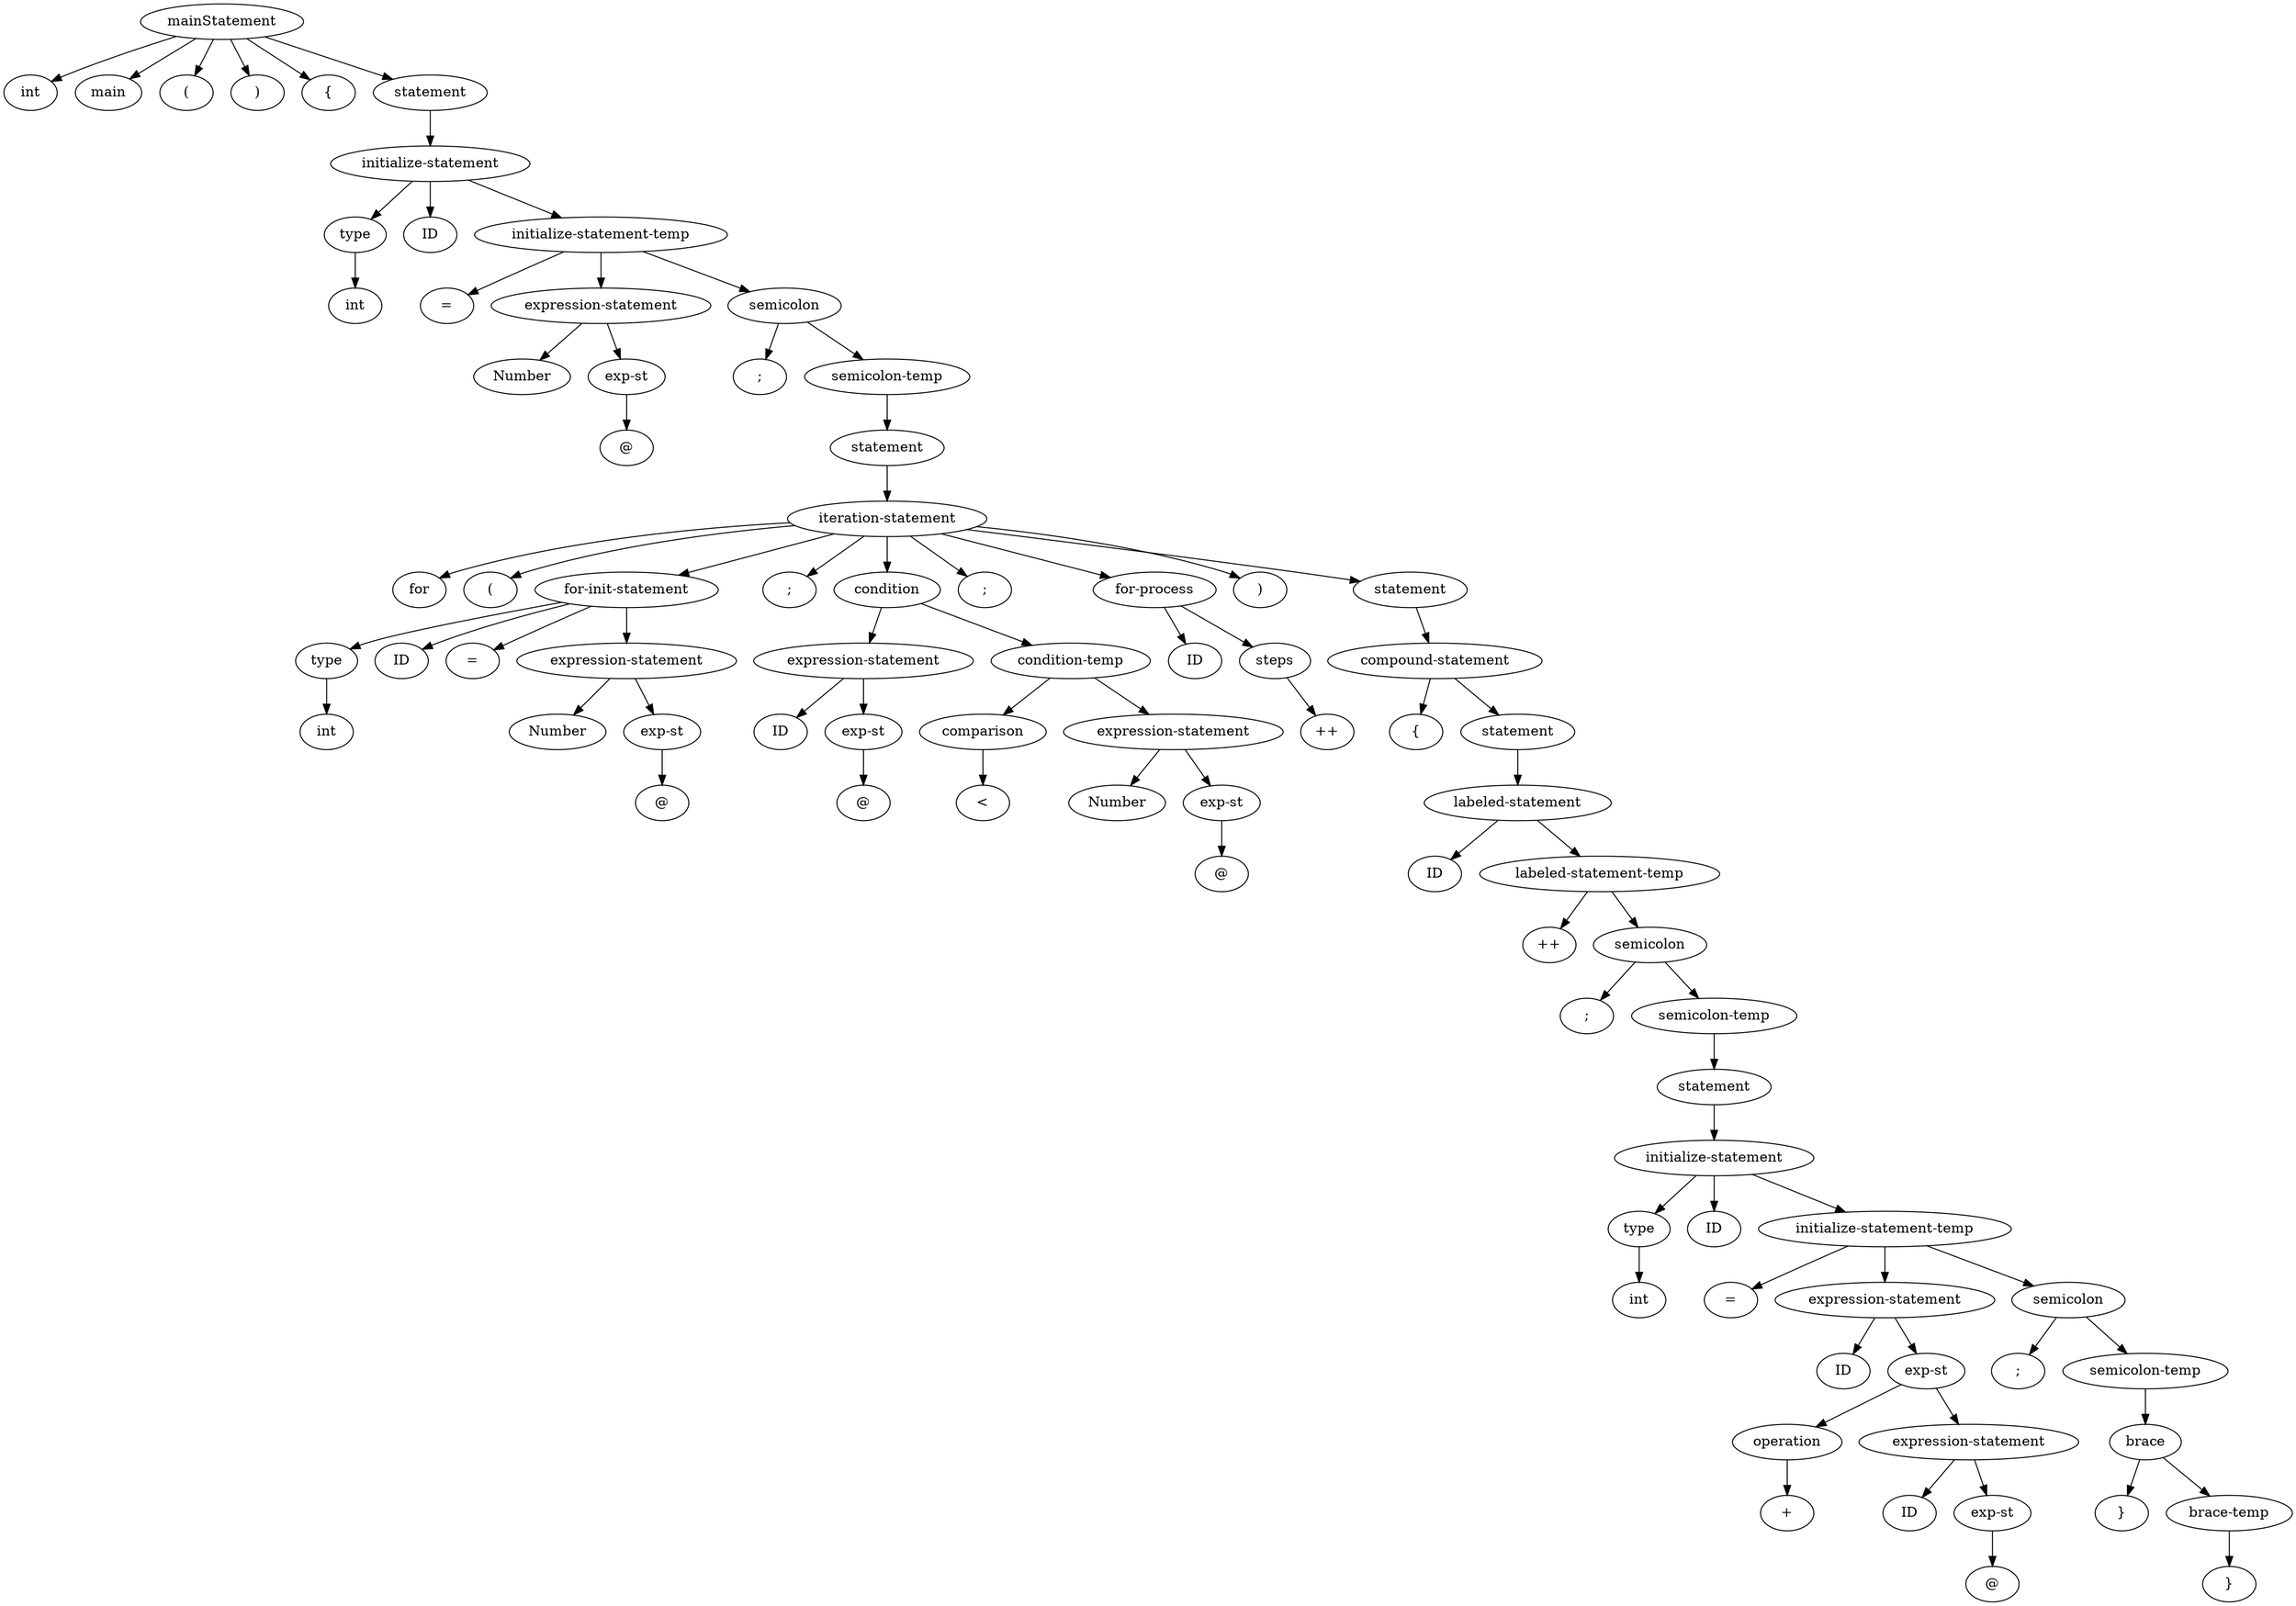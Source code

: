 // The Round Table
digraph "round-table" {
	"c93e29f7-48bd-40b2-9e11-d5f43140b0aa" [label=mainStatement]
	"64185c41-cf83-4d9b-babe-602ceac55f49" [label=int]
	"c93e29f7-48bd-40b2-9e11-d5f43140b0aa" -> "64185c41-cf83-4d9b-babe-602ceac55f49"
	"18d1df57-55ab-428d-b47a-5d714d98b8e0" [label=main]
	"c93e29f7-48bd-40b2-9e11-d5f43140b0aa" -> "18d1df57-55ab-428d-b47a-5d714d98b8e0"
	"fb53e939-cc75-4eb5-9bd2-4f00ea1aad53" [label="("]
	"c93e29f7-48bd-40b2-9e11-d5f43140b0aa" -> "fb53e939-cc75-4eb5-9bd2-4f00ea1aad53"
	"de9f193e-dcad-4445-a3e6-9f0abb99b5da" [label=")"]
	"c93e29f7-48bd-40b2-9e11-d5f43140b0aa" -> "de9f193e-dcad-4445-a3e6-9f0abb99b5da"
	"0ad7474b-3663-4019-9f70-a9d389b1516e" [label="{"]
	"c93e29f7-48bd-40b2-9e11-d5f43140b0aa" -> "0ad7474b-3663-4019-9f70-a9d389b1516e"
	"861143c6-4a3c-4037-8c0f-2142e644e510" [label=statement]
	"c93e29f7-48bd-40b2-9e11-d5f43140b0aa" -> "861143c6-4a3c-4037-8c0f-2142e644e510"
	"351bd9f0-6356-459a-bded-714d79daef2c" [label="initialize-statement"]
	"861143c6-4a3c-4037-8c0f-2142e644e510" -> "351bd9f0-6356-459a-bded-714d79daef2c"
	"45ae51c2-7797-40bb-9053-111ae1b6894e" [label=type]
	"351bd9f0-6356-459a-bded-714d79daef2c" -> "45ae51c2-7797-40bb-9053-111ae1b6894e"
	"eec3ae47-b5fe-4679-8f73-99259ae9c37c" [label=ID]
	"351bd9f0-6356-459a-bded-714d79daef2c" -> "eec3ae47-b5fe-4679-8f73-99259ae9c37c"
	"35105975-5b2a-42e4-8ebe-37a823232d00" [label="initialize-statement-temp"]
	"351bd9f0-6356-459a-bded-714d79daef2c" -> "35105975-5b2a-42e4-8ebe-37a823232d00"
	"9c4d5022-4d5a-499f-8270-8b9113bd6a1e" [label=int]
	"45ae51c2-7797-40bb-9053-111ae1b6894e" -> "9c4d5022-4d5a-499f-8270-8b9113bd6a1e"
	"9e0f10be-a871-4c64-a3e3-5789c3d04362" [label="="]
	"35105975-5b2a-42e4-8ebe-37a823232d00" -> "9e0f10be-a871-4c64-a3e3-5789c3d04362"
	"a168bbcb-2cc5-44c9-b6ce-8f742b0e8f48" [label="expression-statement"]
	"35105975-5b2a-42e4-8ebe-37a823232d00" -> "a168bbcb-2cc5-44c9-b6ce-8f742b0e8f48"
	"e0c679a7-1033-4a3b-9b75-f5d20e45c0a2" [label=semicolon]
	"35105975-5b2a-42e4-8ebe-37a823232d00" -> "e0c679a7-1033-4a3b-9b75-f5d20e45c0a2"
	"3ba6021f-c6f8-458b-ba8a-94cb0939848d" [label=Number]
	"a168bbcb-2cc5-44c9-b6ce-8f742b0e8f48" -> "3ba6021f-c6f8-458b-ba8a-94cb0939848d"
	"fe38dbf4-d8a2-460c-ba8c-23388b04f681" [label="exp-st"]
	"a168bbcb-2cc5-44c9-b6ce-8f742b0e8f48" -> "fe38dbf4-d8a2-460c-ba8c-23388b04f681"
	"50fe5a1d-4e42-4a59-9074-3ab7e1a3d873" [label="@"]
	"fe38dbf4-d8a2-460c-ba8c-23388b04f681" -> "50fe5a1d-4e42-4a59-9074-3ab7e1a3d873"
	"6f729805-eb0a-4b53-9240-bd13ef929a44" [label=";"]
	"e0c679a7-1033-4a3b-9b75-f5d20e45c0a2" -> "6f729805-eb0a-4b53-9240-bd13ef929a44"
	"49621a43-d82e-4df8-b4e6-e0432770b708" [label="semicolon-temp"]
	"e0c679a7-1033-4a3b-9b75-f5d20e45c0a2" -> "49621a43-d82e-4df8-b4e6-e0432770b708"
	"34d9d825-48ba-4baf-9c2d-528d54f1001c" [label=statement]
	"49621a43-d82e-4df8-b4e6-e0432770b708" -> "34d9d825-48ba-4baf-9c2d-528d54f1001c"
	"f149cea4-fe52-4b69-a3a9-e570e88e6a51" [label="iteration-statement"]
	"34d9d825-48ba-4baf-9c2d-528d54f1001c" -> "f149cea4-fe52-4b69-a3a9-e570e88e6a51"
	"0736b604-1a43-4d50-84f0-cdaee69fe3a4" [label=for]
	"f149cea4-fe52-4b69-a3a9-e570e88e6a51" -> "0736b604-1a43-4d50-84f0-cdaee69fe3a4"
	"c9b47847-5a7b-4974-94c2-f9c02015a351" [label="("]
	"f149cea4-fe52-4b69-a3a9-e570e88e6a51" -> "c9b47847-5a7b-4974-94c2-f9c02015a351"
	"4700a273-3672-4f48-86d2-ac92d98a7228" [label="for-init-statement"]
	"f149cea4-fe52-4b69-a3a9-e570e88e6a51" -> "4700a273-3672-4f48-86d2-ac92d98a7228"
	"bf68556d-36d3-4eb2-bd95-445394657240" [label=";"]
	"f149cea4-fe52-4b69-a3a9-e570e88e6a51" -> "bf68556d-36d3-4eb2-bd95-445394657240"
	"aa253d67-77f6-4b22-9cda-0b517440338a" [label=condition]
	"f149cea4-fe52-4b69-a3a9-e570e88e6a51" -> "aa253d67-77f6-4b22-9cda-0b517440338a"
	"9a517edf-1ec7-45c0-8640-1793a8747e7d" [label=";"]
	"f149cea4-fe52-4b69-a3a9-e570e88e6a51" -> "9a517edf-1ec7-45c0-8640-1793a8747e7d"
	"8d9802b8-d70f-4edb-bfde-769a539524e7" [label="for-process"]
	"f149cea4-fe52-4b69-a3a9-e570e88e6a51" -> "8d9802b8-d70f-4edb-bfde-769a539524e7"
	"8033bef9-b9ab-4581-8c61-faa72c2b3a0c" [label=")"]
	"f149cea4-fe52-4b69-a3a9-e570e88e6a51" -> "8033bef9-b9ab-4581-8c61-faa72c2b3a0c"
	"93b44e16-a29e-4876-8796-54a8205ed274" [label=statement]
	"f149cea4-fe52-4b69-a3a9-e570e88e6a51" -> "93b44e16-a29e-4876-8796-54a8205ed274"
	"0c2be256-5f5b-4272-a95c-8478c798990a" [label=type]
	"4700a273-3672-4f48-86d2-ac92d98a7228" -> "0c2be256-5f5b-4272-a95c-8478c798990a"
	"e80839b2-0da3-4ac3-a895-f61bef267d13" [label=ID]
	"4700a273-3672-4f48-86d2-ac92d98a7228" -> "e80839b2-0da3-4ac3-a895-f61bef267d13"
	"2e3dd515-ca13-4af5-a9e5-5c1951de50d3" [label="="]
	"4700a273-3672-4f48-86d2-ac92d98a7228" -> "2e3dd515-ca13-4af5-a9e5-5c1951de50d3"
	"499de83e-43d8-4891-b198-a2aca4d73fcd" [label="expression-statement"]
	"4700a273-3672-4f48-86d2-ac92d98a7228" -> "499de83e-43d8-4891-b198-a2aca4d73fcd"
	"779f6def-4270-419a-a484-958288c907e8" [label=int]
	"0c2be256-5f5b-4272-a95c-8478c798990a" -> "779f6def-4270-419a-a484-958288c907e8"
	"ae7142ac-7e9a-405b-accd-5ea3384c644a" [label=Number]
	"499de83e-43d8-4891-b198-a2aca4d73fcd" -> "ae7142ac-7e9a-405b-accd-5ea3384c644a"
	"cc4ea7ab-7447-421d-bbeb-ebae4bc5d910" [label="exp-st"]
	"499de83e-43d8-4891-b198-a2aca4d73fcd" -> "cc4ea7ab-7447-421d-bbeb-ebae4bc5d910"
	"d2c847fb-f098-4e88-8530-66d6f66cd67d" [label="@"]
	"cc4ea7ab-7447-421d-bbeb-ebae4bc5d910" -> "d2c847fb-f098-4e88-8530-66d6f66cd67d"
	"324438dc-8361-45f4-97fc-51ac1f683db2" [label="expression-statement"]
	"aa253d67-77f6-4b22-9cda-0b517440338a" -> "324438dc-8361-45f4-97fc-51ac1f683db2"
	"cd6b35d6-8a94-43d6-b8ef-dfcac303b663" [label="condition-temp"]
	"aa253d67-77f6-4b22-9cda-0b517440338a" -> "cd6b35d6-8a94-43d6-b8ef-dfcac303b663"
	"80c20e94-03e7-4f5e-89e8-2c4b568a363a" [label=ID]
	"324438dc-8361-45f4-97fc-51ac1f683db2" -> "80c20e94-03e7-4f5e-89e8-2c4b568a363a"
	"b0be630d-0152-4f06-beb9-f9731eaeae99" [label="exp-st"]
	"324438dc-8361-45f4-97fc-51ac1f683db2" -> "b0be630d-0152-4f06-beb9-f9731eaeae99"
	"d90dbc54-9c07-407a-a500-07a25abe4e45" [label="@"]
	"b0be630d-0152-4f06-beb9-f9731eaeae99" -> "d90dbc54-9c07-407a-a500-07a25abe4e45"
	"cc374b06-2020-4a8e-84ac-a80ebbace0d7" [label=comparison]
	"cd6b35d6-8a94-43d6-b8ef-dfcac303b663" -> "cc374b06-2020-4a8e-84ac-a80ebbace0d7"
	"4ea02f1d-36c6-482a-851b-7a2ed1ab76d1" [label="expression-statement"]
	"cd6b35d6-8a94-43d6-b8ef-dfcac303b663" -> "4ea02f1d-36c6-482a-851b-7a2ed1ab76d1"
	"8bc9d80f-bb41-4049-a4e6-af44981b7da7" [label="<"]
	"cc374b06-2020-4a8e-84ac-a80ebbace0d7" -> "8bc9d80f-bb41-4049-a4e6-af44981b7da7"
	"4f0e75f4-e7a5-4610-9455-5bd76f56cdd8" [label=Number]
	"4ea02f1d-36c6-482a-851b-7a2ed1ab76d1" -> "4f0e75f4-e7a5-4610-9455-5bd76f56cdd8"
	"dea2535b-833c-45f7-80f2-11ff69403631" [label="exp-st"]
	"4ea02f1d-36c6-482a-851b-7a2ed1ab76d1" -> "dea2535b-833c-45f7-80f2-11ff69403631"
	"bf0e31f4-c0c7-4462-972e-e74dbb7e5073" [label="@"]
	"dea2535b-833c-45f7-80f2-11ff69403631" -> "bf0e31f4-c0c7-4462-972e-e74dbb7e5073"
	"4bd7796f-b5c0-4cef-a48b-c00e60ab9ce4" [label=ID]
	"8d9802b8-d70f-4edb-bfde-769a539524e7" -> "4bd7796f-b5c0-4cef-a48b-c00e60ab9ce4"
	"105cfd87-447e-4723-bcaf-54f17ac6ed5f" [label=steps]
	"8d9802b8-d70f-4edb-bfde-769a539524e7" -> "105cfd87-447e-4723-bcaf-54f17ac6ed5f"
	"163fab3f-2174-4360-9162-f1fb5ef9b9b7" [label="++"]
	"105cfd87-447e-4723-bcaf-54f17ac6ed5f" -> "163fab3f-2174-4360-9162-f1fb5ef9b9b7"
	"07e235fa-0b15-49a9-9192-002b75ce1589" [label="compound-statement"]
	"93b44e16-a29e-4876-8796-54a8205ed274" -> "07e235fa-0b15-49a9-9192-002b75ce1589"
	"685a942f-4ea4-4431-a3cb-1ad28aaf35c2" [label="{"]
	"07e235fa-0b15-49a9-9192-002b75ce1589" -> "685a942f-4ea4-4431-a3cb-1ad28aaf35c2"
	"c68cddbb-0308-43f8-ae87-a0fd929678c2" [label=statement]
	"07e235fa-0b15-49a9-9192-002b75ce1589" -> "c68cddbb-0308-43f8-ae87-a0fd929678c2"
	"1f6ac991-c783-4030-8b8e-d462e023be4e" [label="labeled-statement"]
	"c68cddbb-0308-43f8-ae87-a0fd929678c2" -> "1f6ac991-c783-4030-8b8e-d462e023be4e"
	"2881cf82-eb3e-47a5-9186-0384de8b8164" [label=ID]
	"1f6ac991-c783-4030-8b8e-d462e023be4e" -> "2881cf82-eb3e-47a5-9186-0384de8b8164"
	"ed3b0cd4-e3d3-4c7f-a280-16004031ae1a" [label="labeled-statement-temp"]
	"1f6ac991-c783-4030-8b8e-d462e023be4e" -> "ed3b0cd4-e3d3-4c7f-a280-16004031ae1a"
	"856ad7e6-dd83-4e60-80d2-26806910a9af" [label="++"]
	"ed3b0cd4-e3d3-4c7f-a280-16004031ae1a" -> "856ad7e6-dd83-4e60-80d2-26806910a9af"
	"7f2e31fb-04b8-4e79-b55f-c9baa41c2f5c" [label=semicolon]
	"ed3b0cd4-e3d3-4c7f-a280-16004031ae1a" -> "7f2e31fb-04b8-4e79-b55f-c9baa41c2f5c"
	"0695fd8e-ed52-4d47-a710-b04954e0ba7a" [label=";"]
	"7f2e31fb-04b8-4e79-b55f-c9baa41c2f5c" -> "0695fd8e-ed52-4d47-a710-b04954e0ba7a"
	"eac43331-324b-4451-9f15-55860601fdc9" [label="semicolon-temp"]
	"7f2e31fb-04b8-4e79-b55f-c9baa41c2f5c" -> "eac43331-324b-4451-9f15-55860601fdc9"
	"3586410f-2e72-4714-a2ff-526632cc295f" [label=statement]
	"eac43331-324b-4451-9f15-55860601fdc9" -> "3586410f-2e72-4714-a2ff-526632cc295f"
	"81ad46a9-9d0b-4805-a9c8-800fdeebab13" [label="initialize-statement"]
	"3586410f-2e72-4714-a2ff-526632cc295f" -> "81ad46a9-9d0b-4805-a9c8-800fdeebab13"
	"7afc87bf-476d-4f06-bf3b-3bfc5a5bfaed" [label=type]
	"81ad46a9-9d0b-4805-a9c8-800fdeebab13" -> "7afc87bf-476d-4f06-bf3b-3bfc5a5bfaed"
	"4e2f079c-8bae-4b77-a5fe-7383dae6e48f" [label=ID]
	"81ad46a9-9d0b-4805-a9c8-800fdeebab13" -> "4e2f079c-8bae-4b77-a5fe-7383dae6e48f"
	"686a3d87-738a-4132-b9dc-55a81698c2fc" [label="initialize-statement-temp"]
	"81ad46a9-9d0b-4805-a9c8-800fdeebab13" -> "686a3d87-738a-4132-b9dc-55a81698c2fc"
	"52ce5ab1-6b0a-4f7a-a6a0-080b5f403034" [label=int]
	"7afc87bf-476d-4f06-bf3b-3bfc5a5bfaed" -> "52ce5ab1-6b0a-4f7a-a6a0-080b5f403034"
	"d69b6db8-317c-40ee-9efb-b49b565c6347" [label="="]
	"686a3d87-738a-4132-b9dc-55a81698c2fc" -> "d69b6db8-317c-40ee-9efb-b49b565c6347"
	"437ebd73-6018-4943-b734-b8c198c41bd1" [label="expression-statement"]
	"686a3d87-738a-4132-b9dc-55a81698c2fc" -> "437ebd73-6018-4943-b734-b8c198c41bd1"
	"0ad77feb-d194-4262-a73f-89b374119059" [label=semicolon]
	"686a3d87-738a-4132-b9dc-55a81698c2fc" -> "0ad77feb-d194-4262-a73f-89b374119059"
	"b088889a-ae16-4308-ae3f-ac20e9c17be5" [label=ID]
	"437ebd73-6018-4943-b734-b8c198c41bd1" -> "b088889a-ae16-4308-ae3f-ac20e9c17be5"
	"30963336-c962-4529-8ca7-04e6a234ac53" [label="exp-st"]
	"437ebd73-6018-4943-b734-b8c198c41bd1" -> "30963336-c962-4529-8ca7-04e6a234ac53"
	"cc3a3f41-394e-4e4a-9d19-c8288c62d81b" [label=operation]
	"30963336-c962-4529-8ca7-04e6a234ac53" -> "cc3a3f41-394e-4e4a-9d19-c8288c62d81b"
	"b5b623e6-4fb2-4180-90de-349952fdb37c" [label="expression-statement"]
	"30963336-c962-4529-8ca7-04e6a234ac53" -> "b5b623e6-4fb2-4180-90de-349952fdb37c"
	"45861738-d30e-41b8-9fef-a0bd35a2eea9" [label="+"]
	"cc3a3f41-394e-4e4a-9d19-c8288c62d81b" -> "45861738-d30e-41b8-9fef-a0bd35a2eea9"
	"d7c4a7e5-4c0b-4607-9f23-d2152c80a9f9" [label=ID]
	"b5b623e6-4fb2-4180-90de-349952fdb37c" -> "d7c4a7e5-4c0b-4607-9f23-d2152c80a9f9"
	"694f0b58-5210-4805-a3b6-f2b08313ba08" [label="exp-st"]
	"b5b623e6-4fb2-4180-90de-349952fdb37c" -> "694f0b58-5210-4805-a3b6-f2b08313ba08"
	"cdb67251-0050-49f9-b74d-92ae2edb8466" [label="@"]
	"694f0b58-5210-4805-a3b6-f2b08313ba08" -> "cdb67251-0050-49f9-b74d-92ae2edb8466"
	"ef02c7c0-9d53-4933-ad96-efe58c6959c8" [label=";"]
	"0ad77feb-d194-4262-a73f-89b374119059" -> "ef02c7c0-9d53-4933-ad96-efe58c6959c8"
	"5017cfb6-3b7c-4600-acd3-96e3658291cb" [label="semicolon-temp"]
	"0ad77feb-d194-4262-a73f-89b374119059" -> "5017cfb6-3b7c-4600-acd3-96e3658291cb"
	"3e3d33f8-48a0-411f-bd13-96196328c3e0" [label=brace]
	"5017cfb6-3b7c-4600-acd3-96e3658291cb" -> "3e3d33f8-48a0-411f-bd13-96196328c3e0"
	"26c2961f-c321-4b9f-bc2c-1a830928c7ca" [label="}"]
	"3e3d33f8-48a0-411f-bd13-96196328c3e0" -> "26c2961f-c321-4b9f-bc2c-1a830928c7ca"
	"8ab928e8-69cd-43a4-872d-28bdd5a1c134" [label="brace-temp"]
	"3e3d33f8-48a0-411f-bd13-96196328c3e0" -> "8ab928e8-69cd-43a4-872d-28bdd5a1c134"
	"6e326f9e-5943-4e8d-8552-ed7cc80fb9fd" [label="}"]
	"8ab928e8-69cd-43a4-872d-28bdd5a1c134" -> "6e326f9e-5943-4e8d-8552-ed7cc80fb9fd"
}
